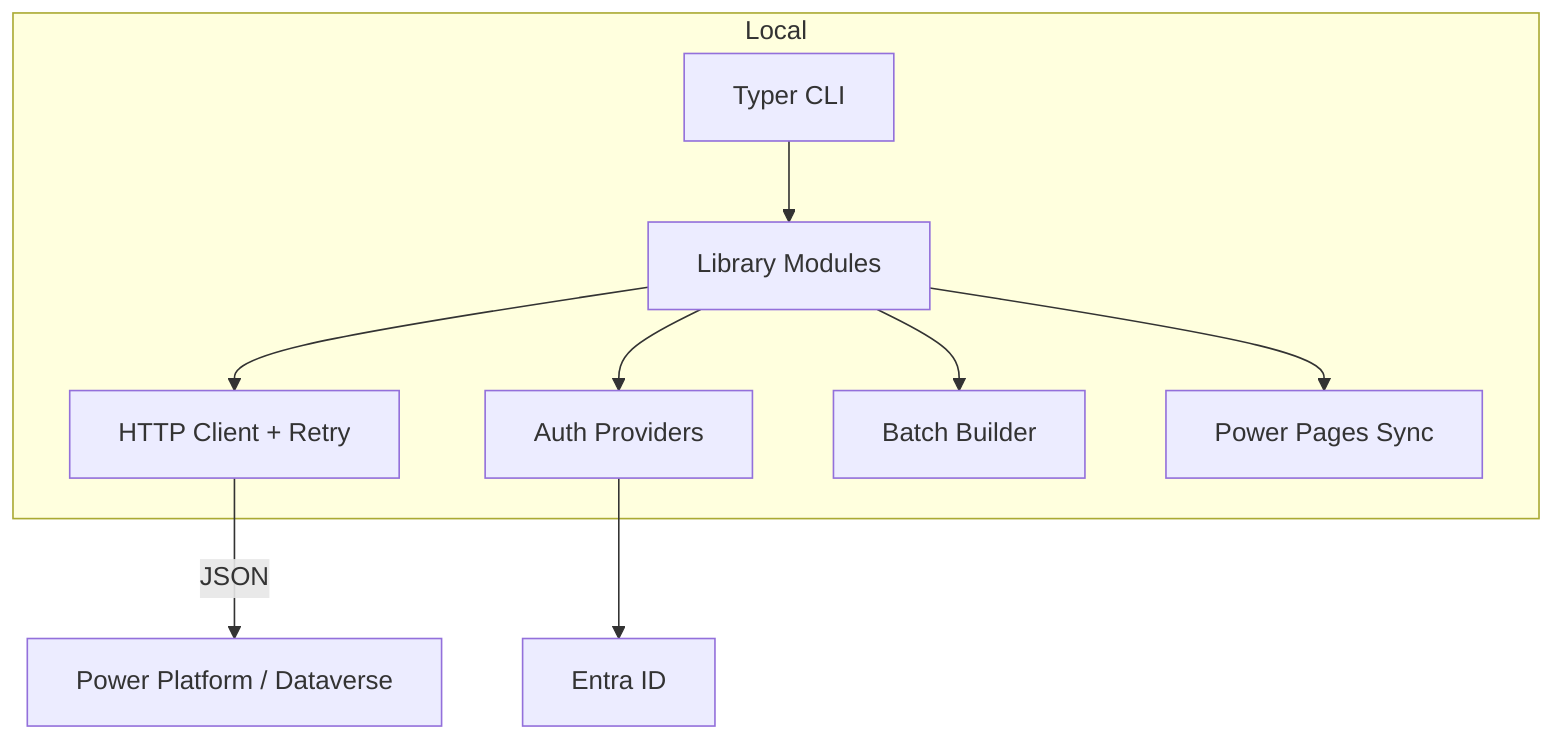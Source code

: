 %%{init: {'theme':'default'}}%%
graph TB
  subgraph Local
    CLI[Typer CLI] --> Library
    Library[Library Modules]
    Library --> Http[HTTP Client + Retry]
    Library --> Auth[Auth Providers]
    Library --> Batch[Batch Builder]
    Library --> Pages[Power Pages Sync]
  end
  Http -->|JSON| APIs[Power Platform / Dataverse]
  Auth --> Entra[Entra ID]